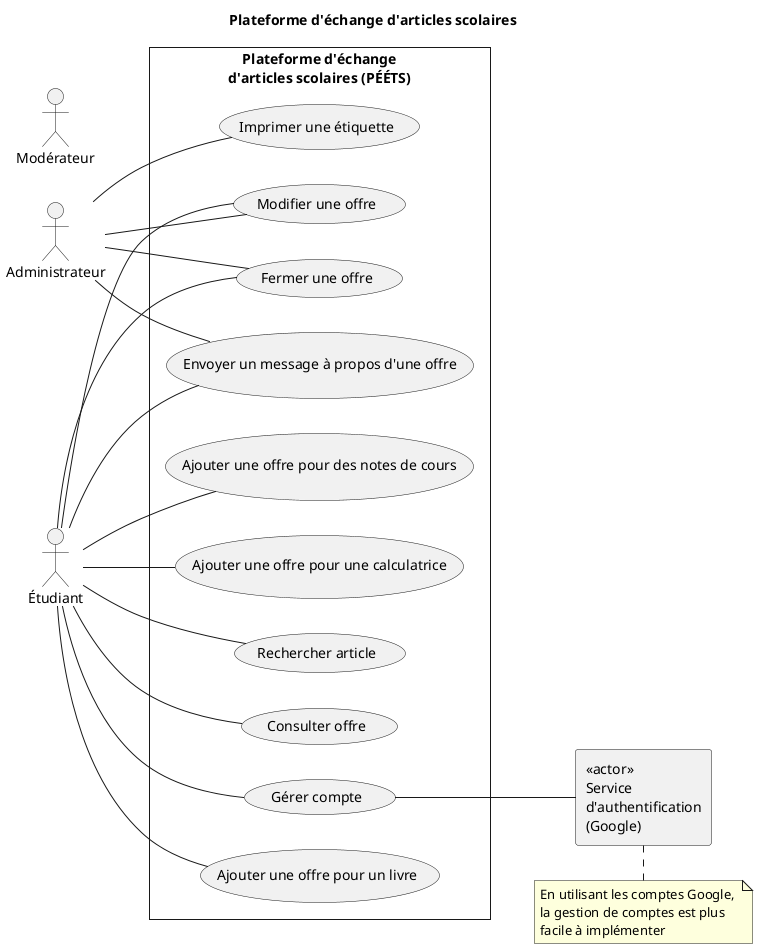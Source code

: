 @startuml
title Plateforme d'échange d'articles scolaires
left to right direction
skinparam style strictuml
skinparam packageStyle rect
actor Administrateur
actor Étudiant
actor Modérateur
rectangle "<<actor>>\nService\nd'authentification\n(Google)" as SA
rectangle "Plateforme d'échange\nd'articles scolaires (PÉÉTS)" {
  Étudiant -- (Gérer compte)
  (Gérer compte) -- SA
  Étudiant -- (Ajouter une offre pour un livre)
  Étudiant -- (Ajouter une offre pour des notes de cours)
  Étudiant -- (Ajouter une offre pour une calculatrice)
  Étudiant -- (Modifier une offre)
  Étudiant -- (Fermer une offre)
  Étudiant -- (Rechercher article)
  Étudiant -- (Consulter offre)
  Étudiant -- (Envoyer un message à propos d'une offre)
  Administrateur -- (Modifier une offre)
  Administrateur -- (Fermer une offre)
  Administrateur -- (Imprimer une étiquette)
  Administrateur -- (Envoyer un message à propos d'une offre)
}
note as N1
 En utilisant les comptes Google, 
 la gestion de comptes est plus
 facile à implémenter
end note
SA . N1
@enduml
